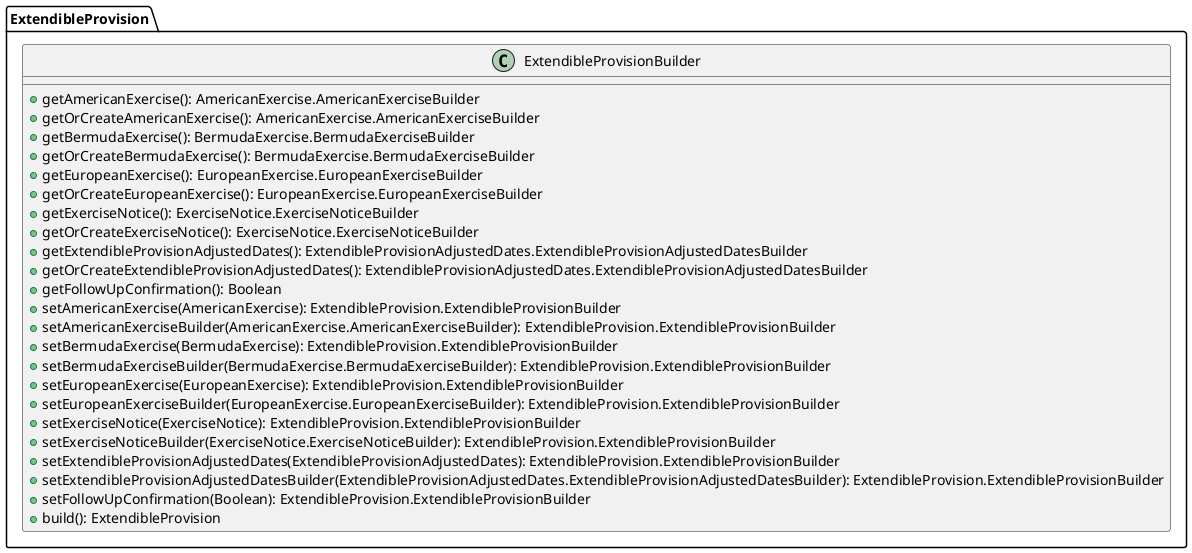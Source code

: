 @startuml

    class ExtendibleProvision.ExtendibleProvisionBuilder [[ExtendibleProvision.ExtendibleProvisionBuilder.html]] {
        +getAmericanExercise(): AmericanExercise.AmericanExerciseBuilder
        +getOrCreateAmericanExercise(): AmericanExercise.AmericanExerciseBuilder
        +getBermudaExercise(): BermudaExercise.BermudaExerciseBuilder
        +getOrCreateBermudaExercise(): BermudaExercise.BermudaExerciseBuilder
        +getEuropeanExercise(): EuropeanExercise.EuropeanExerciseBuilder
        +getOrCreateEuropeanExercise(): EuropeanExercise.EuropeanExerciseBuilder
        +getExerciseNotice(): ExerciseNotice.ExerciseNoticeBuilder
        +getOrCreateExerciseNotice(): ExerciseNotice.ExerciseNoticeBuilder
        +getExtendibleProvisionAdjustedDates(): ExtendibleProvisionAdjustedDates.ExtendibleProvisionAdjustedDatesBuilder
        +getOrCreateExtendibleProvisionAdjustedDates(): ExtendibleProvisionAdjustedDates.ExtendibleProvisionAdjustedDatesBuilder
        +getFollowUpConfirmation(): Boolean
        +setAmericanExercise(AmericanExercise): ExtendibleProvision.ExtendibleProvisionBuilder
        +setAmericanExerciseBuilder(AmericanExercise.AmericanExerciseBuilder): ExtendibleProvision.ExtendibleProvisionBuilder
        +setBermudaExercise(BermudaExercise): ExtendibleProvision.ExtendibleProvisionBuilder
        +setBermudaExerciseBuilder(BermudaExercise.BermudaExerciseBuilder): ExtendibleProvision.ExtendibleProvisionBuilder
        +setEuropeanExercise(EuropeanExercise): ExtendibleProvision.ExtendibleProvisionBuilder
        +setEuropeanExerciseBuilder(EuropeanExercise.EuropeanExerciseBuilder): ExtendibleProvision.ExtendibleProvisionBuilder
        +setExerciseNotice(ExerciseNotice): ExtendibleProvision.ExtendibleProvisionBuilder
        +setExerciseNoticeBuilder(ExerciseNotice.ExerciseNoticeBuilder): ExtendibleProvision.ExtendibleProvisionBuilder
        +setExtendibleProvisionAdjustedDates(ExtendibleProvisionAdjustedDates): ExtendibleProvision.ExtendibleProvisionBuilder
        +setExtendibleProvisionAdjustedDatesBuilder(ExtendibleProvisionAdjustedDates.ExtendibleProvisionAdjustedDatesBuilder): ExtendibleProvision.ExtendibleProvisionBuilder
        +setFollowUpConfirmation(Boolean): ExtendibleProvision.ExtendibleProvisionBuilder
        +build(): ExtendibleProvision
    }

@enduml
